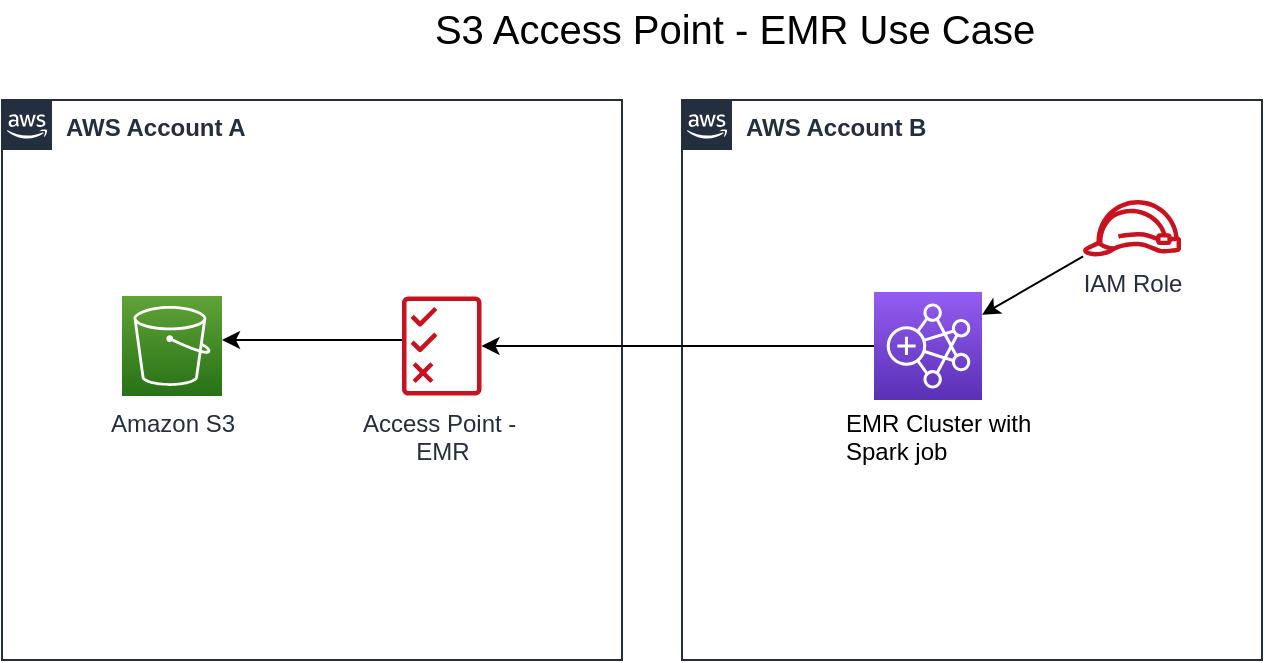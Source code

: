 <mxfile version="12.4.8" type="device"><diagram id="mfqqW5EL8p2AHW0prpy9" name="Page-1"><mxGraphModel dx="1833" dy="625" grid="1" gridSize="10" guides="1" tooltips="1" connect="1" arrows="1" fold="1" page="1" pageScale="1" pageWidth="850" pageHeight="1100" math="0" shadow="0"><root><mxCell id="0"/><mxCell id="1" parent="0"/><mxCell id="eUIRUIGyhLZv4Ag_CWWQ-2" value="AWS Account A" style="points=[[0,0],[0.25,0],[0.5,0],[0.75,0],[1,0],[1,0.25],[1,0.5],[1,0.75],[1,1],[0.75,1],[0.5,1],[0.25,1],[0,1],[0,0.75],[0,0.5],[0,0.25]];outlineConnect=0;gradientColor=none;html=1;whiteSpace=wrap;fontSize=12;fontStyle=1;shape=mxgraph.aws4.group;grIcon=mxgraph.aws4.group_aws_cloud_alt;strokeColor=#232F3E;fillColor=none;verticalAlign=top;align=left;spacingLeft=30;fontColor=#232F3E;dashed=0;" parent="1" vertex="1"><mxGeometry x="50" y="160" width="310" height="280" as="geometry"/></mxCell><mxCell id="eUIRUIGyhLZv4Ag_CWWQ-1" value="Amazon S3" style="outlineConnect=0;fontColor=#232F3E;gradientColor=#60A337;gradientDirection=north;fillColor=#277116;strokeColor=#ffffff;dashed=0;verticalLabelPosition=bottom;verticalAlign=top;align=center;html=1;fontSize=12;fontStyle=0;aspect=fixed;shape=mxgraph.aws4.resourceIcon;resIcon=mxgraph.aws4.s3;" parent="1" vertex="1"><mxGeometry x="110" y="258" width="50" height="50" as="geometry"/></mxCell><mxCell id="eUIRUIGyhLZv4Ag_CWWQ-3" value="AWS Account B" style="points=[[0,0],[0.25,0],[0.5,0],[0.75,0],[1,0],[1,0.25],[1,0.5],[1,0.75],[1,1],[0.75,1],[0.5,1],[0.25,1],[0,1],[0,0.75],[0,0.5],[0,0.25]];outlineConnect=0;gradientColor=none;html=1;whiteSpace=wrap;fontSize=12;fontStyle=1;shape=mxgraph.aws4.group;grIcon=mxgraph.aws4.group_aws_cloud_alt;strokeColor=#232F3E;fillColor=none;verticalAlign=top;align=left;spacingLeft=30;fontColor=#232F3E;dashed=0;" parent="1" vertex="1"><mxGeometry x="390" y="160" width="290" height="280" as="geometry"/></mxCell><mxCell id="Z6uP7hoktwadQO8emKgE-9" style="edgeStyle=orthogonalEdgeStyle;rounded=0;orthogonalLoop=1;jettySize=auto;html=1;" parent="1" source="eUIRUIGyhLZv4Ag_CWWQ-7" target="eUIRUIGyhLZv4Ag_CWWQ-1" edge="1"><mxGeometry relative="1" as="geometry"><Array as="points"><mxPoint x="240" y="280"/><mxPoint x="240" y="280"/></Array></mxGeometry></mxCell><mxCell id="eUIRUIGyhLZv4Ag_CWWQ-7" value="Access Point -&amp;nbsp;&lt;br&gt;EMR" style="outlineConnect=0;fontColor=#232F3E;gradientColor=none;fillColor=#C7131F;strokeColor=none;dashed=0;verticalLabelPosition=bottom;verticalAlign=top;align=center;html=1;fontSize=12;fontStyle=0;aspect=fixed;pointerEvents=1;shape=mxgraph.aws4.permissions;" parent="1" vertex="1"><mxGeometry x="250" y="258" width="39.75" height="50" as="geometry"/></mxCell><mxCell id="eUIRUIGyhLZv4Ag_CWWQ-15" value="IAM Role" style="outlineConnect=0;fontColor=#232F3E;gradientColor=none;fillColor=#C7131F;strokeColor=none;dashed=0;verticalLabelPosition=bottom;verticalAlign=top;align=center;html=1;fontSize=12;fontStyle=0;aspect=fixed;pointerEvents=1;shape=mxgraph.aws4.role;" parent="1" vertex="1"><mxGeometry x="590" y="210" width="50" height="28.21" as="geometry"/></mxCell><mxCell id="eUIRUIGyhLZv4Ag_CWWQ-26" value="S3 Access Point - EMR Use Case" style="text;html=1;resizable=0;points=[];autosize=1;align=center;verticalAlign=top;spacingTop=-4;fontSize=20;" parent="1" vertex="1"><mxGeometry x="256" y="110" width="320" height="30" as="geometry"/></mxCell><mxCell id="Z6uP7hoktwadQO8emKgE-7" style="edgeStyle=orthogonalEdgeStyle;rounded=0;orthogonalLoop=1;jettySize=auto;html=1;" parent="1" edge="1"><mxGeometry relative="1" as="geometry"><mxPoint x="475" y="187" as="targetPoint"/></mxGeometry></mxCell><mxCell id="Z6_T0UmNLChq8cHbfqR0-1" value="" style="outlineConnect=0;fontColor=#232F3E;gradientColor=#945DF2;gradientDirection=north;fillColor=#5A30B5;strokeColor=#ffffff;dashed=0;verticalLabelPosition=bottom;verticalAlign=top;align=center;html=1;fontSize=12;fontStyle=0;aspect=fixed;shape=mxgraph.aws4.resourceIcon;resIcon=mxgraph.aws4.emr;" parent="1" vertex="1"><mxGeometry x="486" y="256" width="54" height="54" as="geometry"/></mxCell><mxCell id="Z6_T0UmNLChq8cHbfqR0-5" value="EMR Cluster with &lt;br&gt;Spark job" style="text;html=1;" parent="1" vertex="1"><mxGeometry x="470" y="308" width="130" height="40" as="geometry"/></mxCell><mxCell id="lOiGeFUMwPfftftaYSdb-1" value="" style="endArrow=classic;html=1;" edge="1" parent="1" source="eUIRUIGyhLZv4Ag_CWWQ-15" target="Z6_T0UmNLChq8cHbfqR0-1"><mxGeometry width="50" height="50" relative="1" as="geometry"><mxPoint x="50" y="510" as="sourcePoint"/><mxPoint x="100" y="460" as="targetPoint"/></mxGeometry></mxCell><mxCell id="lOiGeFUMwPfftftaYSdb-2" style="edgeStyle=orthogonalEdgeStyle;rounded=0;orthogonalLoop=1;jettySize=auto;html=1;" edge="1" parent="1" source="Z6_T0UmNLChq8cHbfqR0-1" target="eUIRUIGyhLZv4Ag_CWWQ-7"><mxGeometry relative="1" as="geometry"><Array as="points"/><mxPoint x="260" y="290" as="sourcePoint"/><mxPoint x="170" y="290" as="targetPoint"/></mxGeometry></mxCell></root></mxGraphModel></diagram></mxfile>